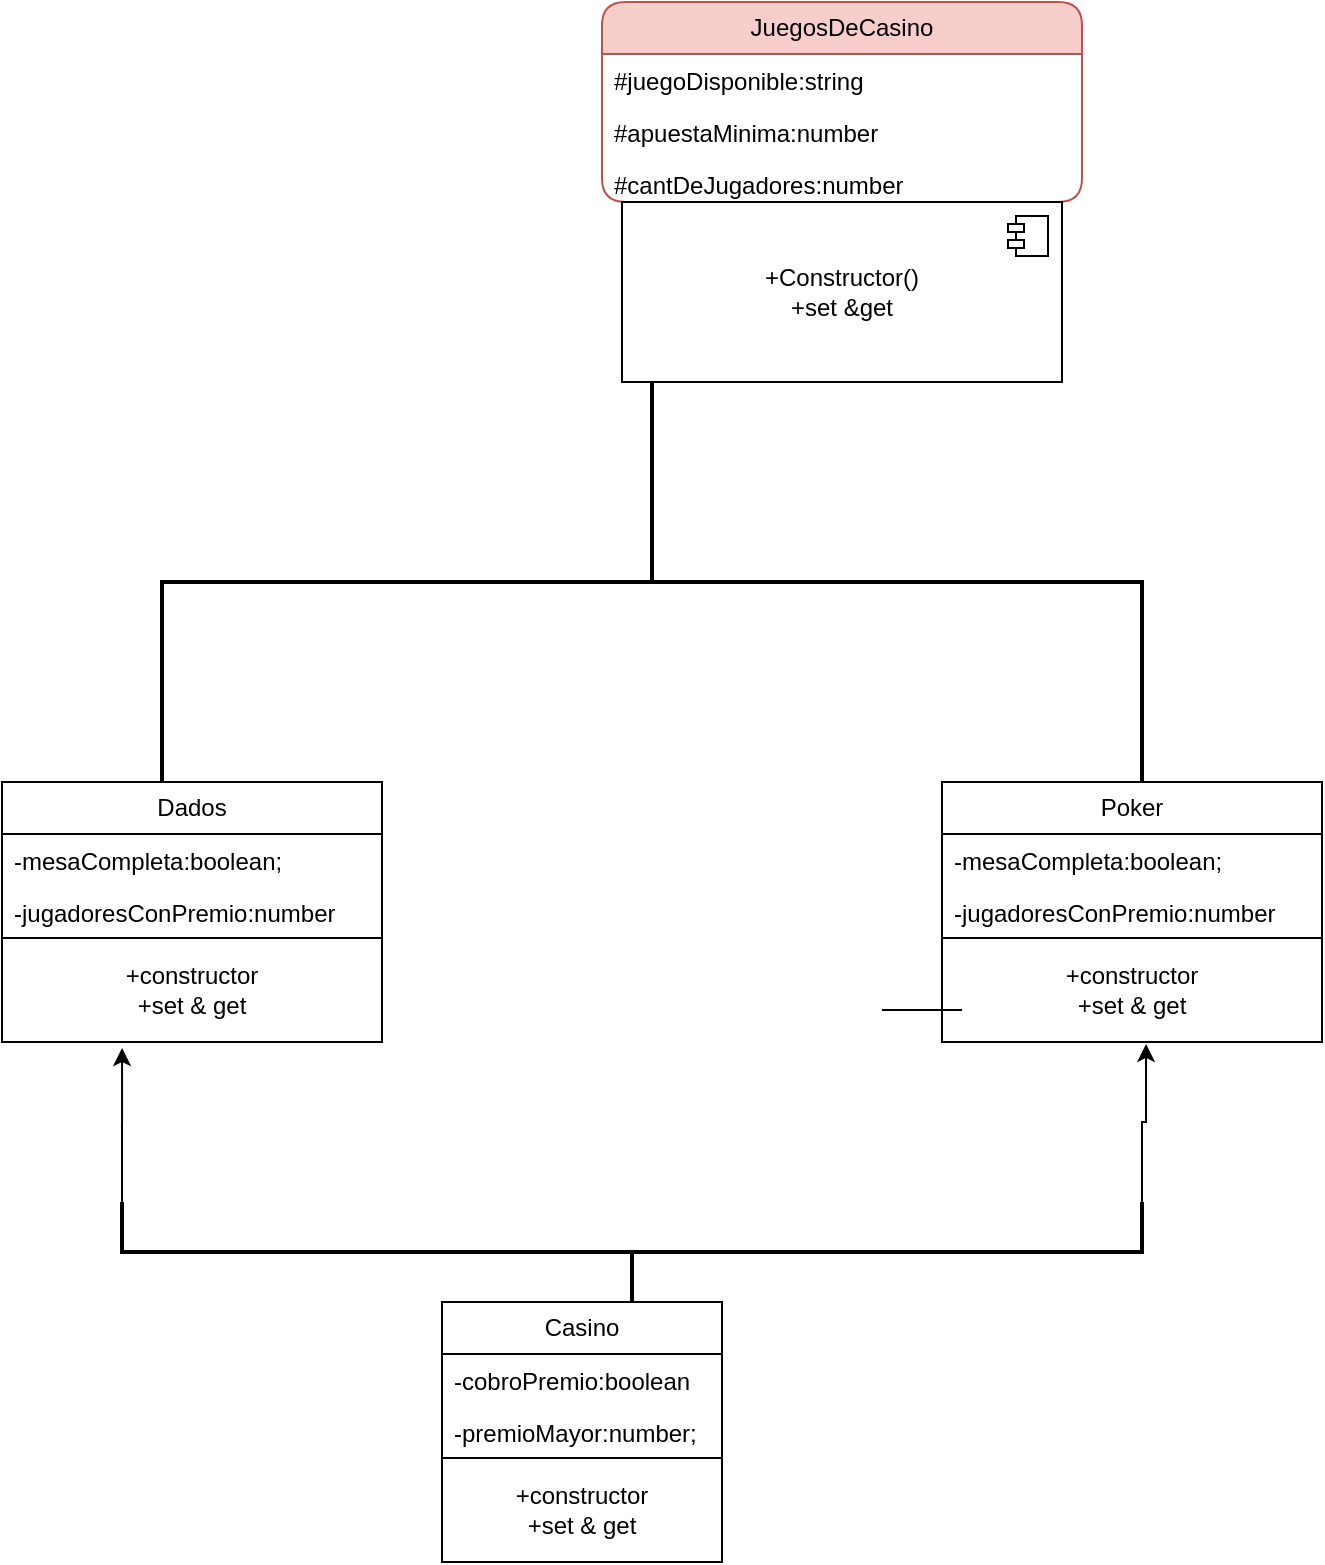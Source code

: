<mxfile>
    <diagram name="Página-1" id="PEOgwWRZTEKnpGnDhX0n">
        <mxGraphModel dx="1294" dy="619" grid="1" gridSize="10" guides="1" tooltips="1" connect="1" arrows="1" fold="1" page="1" pageScale="1" pageWidth="827" pageHeight="1169" math="0" shadow="0">
            <root>
                <mxCell id="0"/>
                <mxCell id="1" parent="0"/>
                <mxCell id="WsXqeUjdmSu_JGLrSawx-9" value="JuegosDeCasino" style="swimlane;fontStyle=0;childLayout=stackLayout;horizontal=1;startSize=26;fillColor=#f8cecc;horizontalStack=0;resizeParent=1;resizeParentMax=0;resizeLast=0;collapsible=1;marginBottom=0;whiteSpace=wrap;html=1;strokeColor=#b85450;rounded=1;" parent="1" vertex="1">
                    <mxGeometry x="300" y="110" width="240" height="100" as="geometry"/>
                </mxCell>
                <mxCell id="WsXqeUjdmSu_JGLrSawx-10" value="#juegoDisponible:string" style="text;strokeColor=none;fillColor=none;align=left;verticalAlign=top;spacingLeft=4;spacingRight=4;overflow=hidden;rotatable=0;points=[[0,0.5],[1,0.5]];portConstraint=eastwest;whiteSpace=wrap;html=1;" parent="WsXqeUjdmSu_JGLrSawx-9" vertex="1">
                    <mxGeometry y="26" width="240" height="26" as="geometry"/>
                </mxCell>
                <mxCell id="WsXqeUjdmSu_JGLrSawx-11" value="#apuestaMinima:number" style="text;strokeColor=none;fillColor=none;align=left;verticalAlign=top;spacingLeft=4;spacingRight=4;overflow=hidden;rotatable=0;points=[[0,0.5],[1,0.5]];portConstraint=eastwest;whiteSpace=wrap;html=1;" parent="WsXqeUjdmSu_JGLrSawx-9" vertex="1">
                    <mxGeometry y="52" width="240" height="26" as="geometry"/>
                </mxCell>
                <mxCell id="WsXqeUjdmSu_JGLrSawx-12" value="#cantDeJugadores:number" style="text;strokeColor=none;fillColor=none;align=left;verticalAlign=top;spacingLeft=4;spacingRight=4;overflow=hidden;rotatable=0;points=[[0,0.5],[1,0.5]];portConstraint=eastwest;whiteSpace=wrap;html=1;" parent="WsXqeUjdmSu_JGLrSawx-9" vertex="1">
                    <mxGeometry y="78" width="240" height="22" as="geometry"/>
                </mxCell>
                <mxCell id="WsXqeUjdmSu_JGLrSawx-14" value="+Constructor()&lt;br&gt;+set &amp;amp;get" style="html=1;dropTarget=0;whiteSpace=wrap;" parent="1" vertex="1">
                    <mxGeometry x="310" y="210" width="220" height="90" as="geometry"/>
                </mxCell>
                <mxCell id="WsXqeUjdmSu_JGLrSawx-15" value="" style="shape=module;jettyWidth=8;jettyHeight=4;" parent="WsXqeUjdmSu_JGLrSawx-14" vertex="1">
                    <mxGeometry x="1" width="20" height="20" relative="1" as="geometry">
                        <mxPoint x="-27" y="7" as="offset"/>
                    </mxGeometry>
                </mxCell>
                <mxCell id="WsXqeUjdmSu_JGLrSawx-18" value="" style="strokeWidth=2;html=1;shape=mxgraph.flowchart.annotation_2;align=left;labelPosition=right;pointerEvents=1;direction=south;" parent="1" vertex="1">
                    <mxGeometry x="80" y="300" width="490" height="200" as="geometry"/>
                </mxCell>
                <mxCell id="WsXqeUjdmSu_JGLrSawx-19" value="Dados" style="swimlane;fontStyle=0;childLayout=stackLayout;horizontal=1;startSize=26;fillColor=none;horizontalStack=0;resizeParent=1;resizeParentMax=0;resizeLast=0;collapsible=1;marginBottom=0;whiteSpace=wrap;html=1;" parent="1" vertex="1">
                    <mxGeometry y="500" width="190" height="78" as="geometry"/>
                </mxCell>
                <mxCell id="WsXqeUjdmSu_JGLrSawx-20" value="-mesaCompleta:boolean;" style="text;strokeColor=none;fillColor=none;align=left;verticalAlign=top;spacingLeft=4;spacingRight=4;overflow=hidden;rotatable=0;points=[[0,0.5],[1,0.5]];portConstraint=eastwest;whiteSpace=wrap;html=1;" parent="WsXqeUjdmSu_JGLrSawx-19" vertex="1">
                    <mxGeometry y="26" width="190" height="26" as="geometry"/>
                </mxCell>
                <mxCell id="WsXqeUjdmSu_JGLrSawx-21" value="-jugadoresConPremio:number" style="text;strokeColor=none;fillColor=none;align=left;verticalAlign=top;spacingLeft=4;spacingRight=4;overflow=hidden;rotatable=0;points=[[0,0.5],[1,0.5]];portConstraint=eastwest;whiteSpace=wrap;html=1;" parent="WsXqeUjdmSu_JGLrSawx-19" vertex="1">
                    <mxGeometry y="52" width="190" height="26" as="geometry"/>
                </mxCell>
                <mxCell id="WsXqeUjdmSu_JGLrSawx-23" value="+constructor&lt;br&gt;+set &amp;amp; get" style="html=1;whiteSpace=wrap;" parent="1" vertex="1">
                    <mxGeometry y="578" width="190" height="52" as="geometry"/>
                </mxCell>
                <mxCell id="WsXqeUjdmSu_JGLrSawx-24" value="Poker" style="swimlane;fontStyle=0;childLayout=stackLayout;horizontal=1;startSize=26;fillColor=none;horizontalStack=0;resizeParent=1;resizeParentMax=0;resizeLast=0;collapsible=1;marginBottom=0;whiteSpace=wrap;html=1;" parent="1" vertex="1">
                    <mxGeometry x="470" y="500" width="190" height="78" as="geometry"/>
                </mxCell>
                <mxCell id="WsXqeUjdmSu_JGLrSawx-25" value="-mesaCompleta:boolean;" style="text;strokeColor=none;fillColor=none;align=left;verticalAlign=top;spacingLeft=4;spacingRight=4;overflow=hidden;rotatable=0;points=[[0,0.5],[1,0.5]];portConstraint=eastwest;whiteSpace=wrap;html=1;" parent="WsXqeUjdmSu_JGLrSawx-24" vertex="1">
                    <mxGeometry y="26" width="190" height="26" as="geometry"/>
                </mxCell>
                <mxCell id="WsXqeUjdmSu_JGLrSawx-26" value="-jugadoresConPremio:number" style="text;strokeColor=none;fillColor=none;align=left;verticalAlign=top;spacingLeft=4;spacingRight=4;overflow=hidden;rotatable=0;points=[[0,0.5],[1,0.5]];portConstraint=eastwest;whiteSpace=wrap;html=1;" parent="WsXqeUjdmSu_JGLrSawx-24" vertex="1">
                    <mxGeometry y="52" width="190" height="26" as="geometry"/>
                </mxCell>
                <mxCell id="WsXqeUjdmSu_JGLrSawx-28" value="+constructor&lt;br&gt;+set &amp;amp; get" style="html=1;whiteSpace=wrap;" parent="1" vertex="1">
                    <mxGeometry x="470" y="578" width="190" height="52" as="geometry"/>
                </mxCell>
                <mxCell id="WsXqeUjdmSu_JGLrSawx-29" value="Casino" style="swimlane;fontStyle=0;childLayout=stackLayout;horizontal=1;startSize=26;fillColor=none;horizontalStack=0;resizeParent=1;resizeParentMax=0;resizeLast=0;collapsible=1;marginBottom=0;whiteSpace=wrap;html=1;" parent="1" vertex="1">
                    <mxGeometry x="220" y="760" width="140" height="78" as="geometry"/>
                </mxCell>
                <mxCell id="WsXqeUjdmSu_JGLrSawx-30" value="-cobroPremio:boolean" style="text;strokeColor=none;fillColor=none;align=left;verticalAlign=top;spacingLeft=4;spacingRight=4;overflow=hidden;rotatable=0;points=[[0,0.5],[1,0.5]];portConstraint=eastwest;whiteSpace=wrap;html=1;" parent="WsXqeUjdmSu_JGLrSawx-29" vertex="1">
                    <mxGeometry y="26" width="140" height="26" as="geometry"/>
                </mxCell>
                <mxCell id="WsXqeUjdmSu_JGLrSawx-31" value="-premioMayor:number;" style="text;strokeColor=none;fillColor=none;align=left;verticalAlign=top;spacingLeft=4;spacingRight=4;overflow=hidden;rotatable=0;points=[[0,0.5],[1,0.5]];portConstraint=eastwest;whiteSpace=wrap;html=1;" parent="WsXqeUjdmSu_JGLrSawx-29" vertex="1">
                    <mxGeometry y="52" width="140" height="26" as="geometry"/>
                </mxCell>
                <mxCell id="WsXqeUjdmSu_JGLrSawx-34" value="+constructor&lt;br&gt;+set &amp;amp; get" style="html=1;whiteSpace=wrap;" parent="1" vertex="1">
                    <mxGeometry x="220" y="838" width="140" height="52" as="geometry"/>
                </mxCell>
                <mxCell id="WsXqeUjdmSu_JGLrSawx-37" style="edgeStyle=orthogonalEdgeStyle;rounded=0;orthogonalLoop=1;jettySize=auto;html=1;exitX=1;exitY=0;exitDx=0;exitDy=0;exitPerimeter=0;entryX=0.316;entryY=1.058;entryDx=0;entryDy=0;entryPerimeter=0;" parent="1" source="WsXqeUjdmSu_JGLrSawx-35" target="WsXqeUjdmSu_JGLrSawx-23" edge="1">
                    <mxGeometry relative="1" as="geometry"/>
                </mxCell>
                <mxCell id="WsXqeUjdmSu_JGLrSawx-39" style="edgeStyle=orthogonalEdgeStyle;rounded=0;orthogonalLoop=1;jettySize=auto;html=1;exitX=1;exitY=1;exitDx=0;exitDy=0;exitPerimeter=0;entryX=0.537;entryY=1.019;entryDx=0;entryDy=0;entryPerimeter=0;" parent="1" source="WsXqeUjdmSu_JGLrSawx-35" target="WsXqeUjdmSu_JGLrSawx-28" edge="1">
                    <mxGeometry relative="1" as="geometry"/>
                </mxCell>
                <mxCell id="WsXqeUjdmSu_JGLrSawx-35" value="" style="strokeWidth=2;html=1;shape=mxgraph.flowchart.annotation_2;align=left;labelPosition=right;pointerEvents=1;direction=north;" parent="1" vertex="1">
                    <mxGeometry x="60" y="710" width="510" height="50" as="geometry"/>
                </mxCell>
                <mxCell id="WsXqeUjdmSu_JGLrSawx-36" value="" style="line;strokeWidth=1;fillColor=none;align=left;verticalAlign=middle;spacingTop=-1;spacingLeft=3;spacingRight=3;rotatable=0;labelPosition=right;points=[];portConstraint=eastwest;strokeColor=inherit;" parent="1" vertex="1">
                    <mxGeometry x="440" y="610" width="40" height="8" as="geometry"/>
                </mxCell>
                <mxCell id="WsXqeUjdmSu_JGLrSawx-38" value="" style="line;strokeWidth=1;fillColor=none;align=left;verticalAlign=middle;spacingTop=-1;spacingLeft=3;spacingRight=3;rotatable=0;labelPosition=right;points=[];portConstraint=eastwest;strokeColor=inherit;" parent="1" vertex="1">
                    <mxGeometry x="440" y="610" width="40" height="8" as="geometry"/>
                </mxCell>
            </root>
        </mxGraphModel>
    </diagram>
</mxfile>